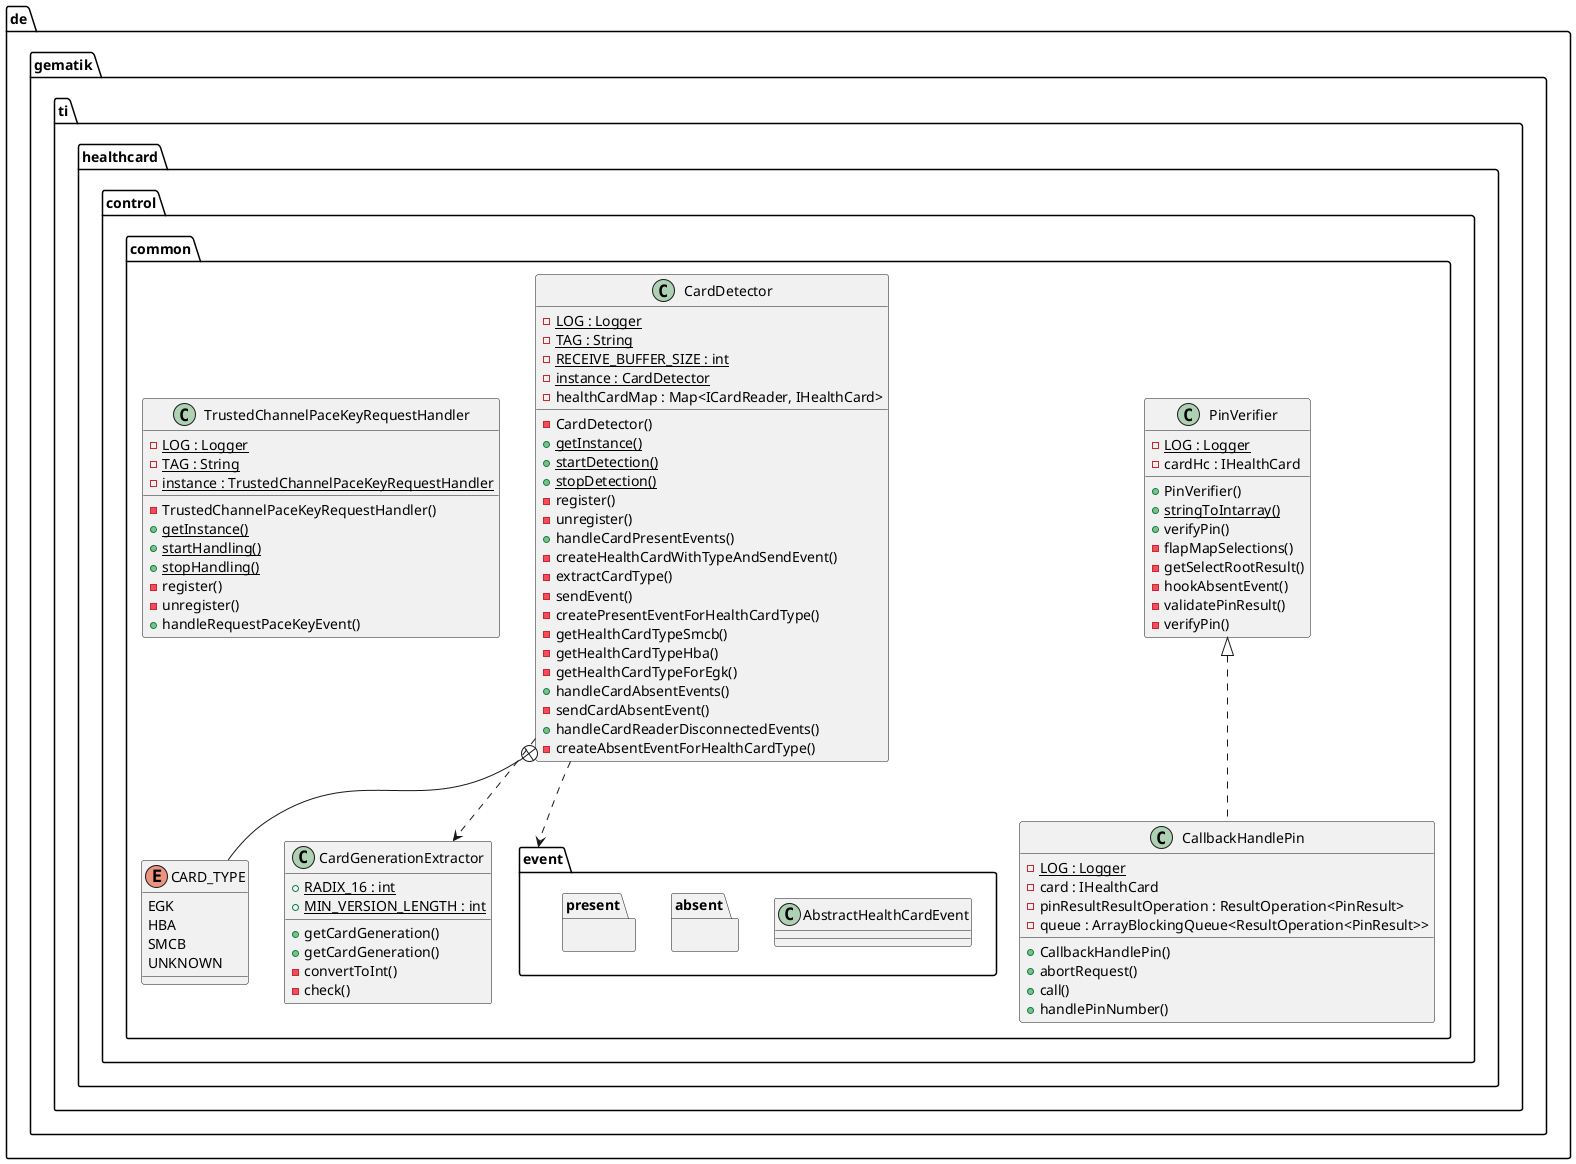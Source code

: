 @startuml


  namespace de.gematik.ti.healthcard.control.common {

  enum CARD_TYPE {
          EGK
          HBA
          SMCB
          UNKNOWN
  }

  class CardGenerationExtractor {
            {static} + RADIX_16 : int
            {static} + MIN_VERSION_LENGTH : int
            + getCardGeneration()
            + getCardGeneration()
            - convertToInt()
            - check()
  }

    class CardDetector {
     {static} - LOG : Logger
              {static} - TAG : String
              {static} - RECEIVE_BUFFER_SIZE : int
              {static} - instance : CardDetector
              - healthCardMap : Map<ICardReader, IHealthCard>
              - CardDetector()
              {static} + getInstance()
              {static} + startDetection()
              {static} + stopDetection()
              - register()
              - unregister()
              + handleCardPresentEvents()
              - createHealthCardWithTypeAndSendEvent()
              - extractCardType()
              - sendEvent()
              - createPresentEventForHealthCardType()
              - getHealthCardTypeSmcb()
              - getHealthCardTypeHba()
              - getHealthCardTypeForEgk()
              + handleCardAbsentEvents()
              - sendCardAbsentEvent()
              + handleCardReaderDisconnectedEvents()
              - createAbsentEventForHealthCardType()
    }

    class TrustedChannelPaceKeyRequestHandler {
    {static} - LOG : Logger
              {static} - TAG : String
              {static} - instance : TrustedChannelPaceKeyRequestHandler
              - TrustedChannelPaceKeyRequestHandler()
              {static} + getInstance()
              {static} + startHandling()
              {static} + stopHandling()
              - register()
              - unregister()
              + handleRequestPaceKeyEvent()
    }

    class CallbackHandlePin {
          {static} - LOG : Logger
          - card : IHealthCard
          - pinResultResultOperation : ResultOperation<PinResult>
          - queue : ArrayBlockingQueue<ResultOperation<PinResult>>
          + CallbackHandlePin()
          + abortRequest()
          + call()
          + handlePinNumber()
      }

    class PinVerifier {
    {static} - LOG : Logger
              - cardHc : IHealthCard
              + PinVerifier()
              {static} + stringToIntarray()
              + verifyPin()
              - flapMapSelections()
              - getSelectRootResult()
              - hookAbsentEvent()
              - validatePinResult()
              - verifyPin()
    }


    namespace event {
    class AbstractHealthCardEvent {
    }
          package absent {
          }
          package present {
          }
    }

  }

  de.gematik.ti.healthcard.control.common.CardDetector +-down- de.gematik.ti.healthcard.control.common.CARD_TYPE
  de.gematik.ti.healthcard.control.common.CardDetector ..> de.gematik.ti.healthcard.control.common.CardGenerationExtractor
  de.gematik.ti.healthcard.control.common.CardDetector ..> de.gematik.ti.healthcard.control.common.event
  de.gematik.ti.healthcard.control.common.CallbackHandlePin .up.|> de.gematik.ti.healthcard.control.common.PinVerifier


@enduml
